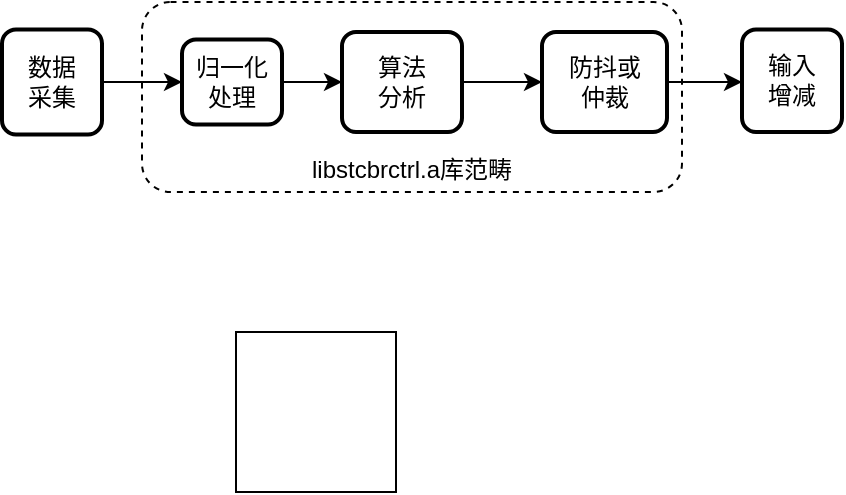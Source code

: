 <mxfile version="26.2.14">
  <diagram name="第 1 页" id="H22XvbOpW0bDJVRPv6cQ">
    <mxGraphModel dx="651" dy="455" grid="0" gridSize="10" guides="1" tooltips="1" connect="1" arrows="1" fold="1" page="1" pageScale="1" pageWidth="827" pageHeight="1169" math="0" shadow="0">
      <root>
        <mxCell id="0" />
        <mxCell id="1" parent="0" />
        <mxCell id="zMCWOjIDw1PjHqTFrJZc-20" value="&lt;div&gt;&lt;br&gt;&lt;/div&gt;&lt;div&gt;&lt;br&gt;&lt;/div&gt;&lt;div&gt;&lt;br&gt;&lt;/div&gt;&lt;div&gt;&lt;br&gt;&lt;/div&gt;&lt;div&gt;&lt;br&gt;&lt;/div&gt;&lt;div&gt;libstcbrctrl.a库范畴&lt;/div&gt;" style="rounded=1;whiteSpace=wrap;html=1;dashed=1;" parent="1" vertex="1">
          <mxGeometry x="120" y="125" width="270" height="95" as="geometry" />
        </mxCell>
        <mxCell id="zMCWOjIDw1PjHqTFrJZc-17" style="edgeStyle=orthogonalEdgeStyle;rounded=0;orthogonalLoop=1;jettySize=auto;html=1;exitX=1;exitY=0.5;exitDx=0;exitDy=0;entryX=0;entryY=0.5;entryDx=0;entryDy=0;" parent="1" source="zMCWOjIDw1PjHqTFrJZc-1" target="zMCWOjIDw1PjHqTFrJZc-16" edge="1">
          <mxGeometry relative="1" as="geometry" />
        </mxCell>
        <mxCell id="zMCWOjIDw1PjHqTFrJZc-1" value="数据&lt;div&gt;采集&lt;/div&gt;" style="rounded=1;whiteSpace=wrap;html=1;absoluteArcSize=1;arcSize=14;strokeWidth=2;" parent="1" vertex="1">
          <mxGeometry x="50" y="138.75" width="50" height="52.5" as="geometry" />
        </mxCell>
        <mxCell id="zMCWOjIDw1PjHqTFrJZc-7" value="" style="edgeStyle=orthogonalEdgeStyle;rounded=0;orthogonalLoop=1;jettySize=auto;html=1;" parent="1" source="zMCWOjIDw1PjHqTFrJZc-2" target="zMCWOjIDw1PjHqTFrJZc-3" edge="1">
          <mxGeometry relative="1" as="geometry" />
        </mxCell>
        <mxCell id="zMCWOjIDw1PjHqTFrJZc-2" value="算法&lt;div&gt;分析&lt;/div&gt;" style="rounded=1;whiteSpace=wrap;html=1;absoluteArcSize=1;arcSize=14;strokeWidth=2;" parent="1" vertex="1">
          <mxGeometry x="220" y="140" width="60" height="50" as="geometry" />
        </mxCell>
        <mxCell id="zMCWOjIDw1PjHqTFrJZc-11" style="edgeStyle=orthogonalEdgeStyle;rounded=0;orthogonalLoop=1;jettySize=auto;html=1;exitX=1;exitY=0.5;exitDx=0;exitDy=0;entryX=0;entryY=0.5;entryDx=0;entryDy=0;" parent="1" source="zMCWOjIDw1PjHqTFrJZc-3" target="zMCWOjIDw1PjHqTFrJZc-4" edge="1">
          <mxGeometry relative="1" as="geometry" />
        </mxCell>
        <mxCell id="zMCWOjIDw1PjHqTFrJZc-3" value="防抖或&lt;div&gt;仲裁&lt;/div&gt;" style="rounded=1;whiteSpace=wrap;html=1;absoluteArcSize=1;arcSize=14;strokeWidth=2;" parent="1" vertex="1">
          <mxGeometry x="320" y="140" width="62.5" height="50" as="geometry" />
        </mxCell>
        <mxCell id="zMCWOjIDw1PjHqTFrJZc-4" value="输入&lt;div&gt;增减&lt;/div&gt;" style="rounded=1;whiteSpace=wrap;html=1;absoluteArcSize=1;arcSize=14;strokeWidth=2;" parent="1" vertex="1">
          <mxGeometry x="420" y="138.75" width="50" height="51.25" as="geometry" />
        </mxCell>
        <mxCell id="zMCWOjIDw1PjHqTFrJZc-18" style="edgeStyle=orthogonalEdgeStyle;rounded=0;orthogonalLoop=1;jettySize=auto;html=1;exitX=1;exitY=0.5;exitDx=0;exitDy=0;entryX=0;entryY=0.5;entryDx=0;entryDy=0;" parent="1" source="zMCWOjIDw1PjHqTFrJZc-16" target="zMCWOjIDw1PjHqTFrJZc-2" edge="1">
          <mxGeometry relative="1" as="geometry" />
        </mxCell>
        <mxCell id="zMCWOjIDw1PjHqTFrJZc-16" value="归一化&lt;br&gt;处理" style="rounded=1;whiteSpace=wrap;html=1;absoluteArcSize=1;arcSize=14;strokeWidth=2;" parent="1" vertex="1">
          <mxGeometry x="140" y="143.75" width="50" height="42.5" as="geometry" />
        </mxCell>
        <mxCell id="pFOHgFuiPumvRbtdyur--1" value="" style="whiteSpace=wrap;html=1;aspect=fixed;" vertex="1" parent="1">
          <mxGeometry x="167" y="290" width="80" height="80" as="geometry" />
        </mxCell>
      </root>
    </mxGraphModel>
  </diagram>
</mxfile>
